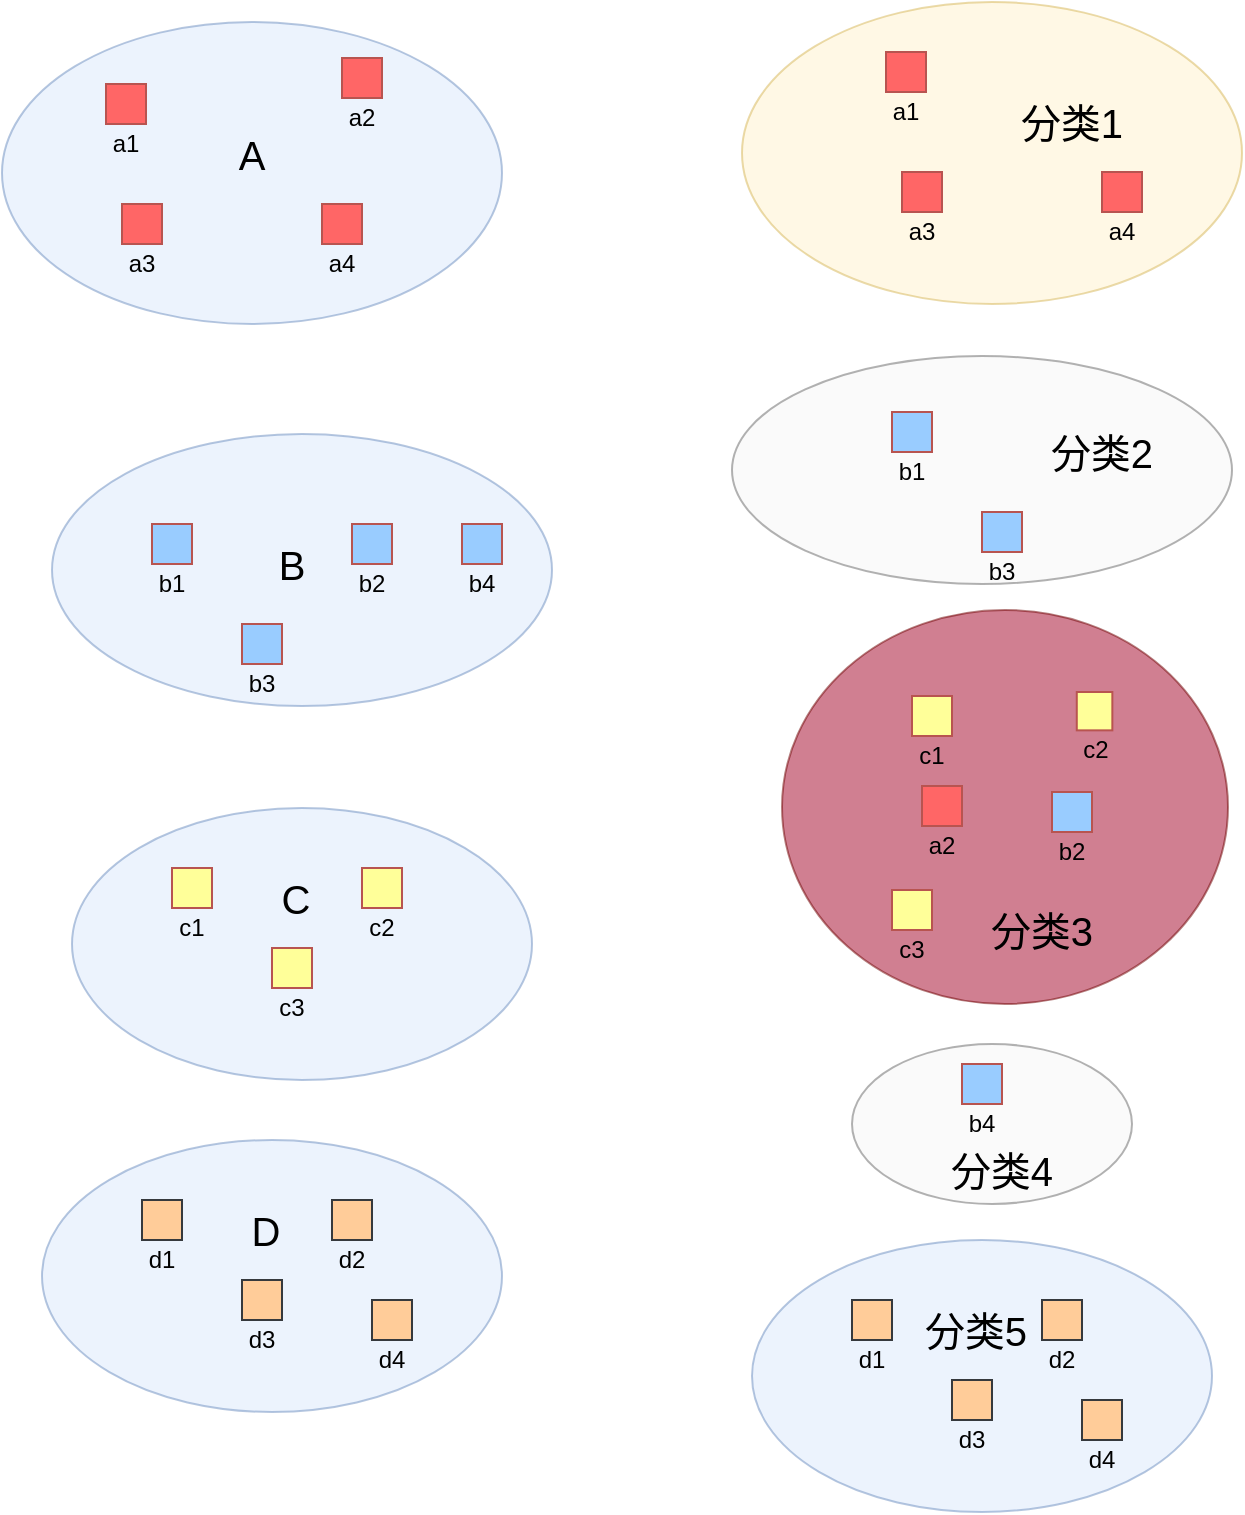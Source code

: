 <mxfile version="10.6.0" type="github"><diagram name="Page-1" id="5987fedf-629e-85c4-6858-42fee31821dd"><mxGraphModel dx="1695" dy="945" grid="0" gridSize="10" guides="1" tooltips="1" connect="1" arrows="1" fold="1" page="1" pageScale="1.5" pageWidth="1169" pageHeight="826" background="#ffffff" math="0" shadow="0"><root><mxCell id="0" style=";html=1;"/><mxCell id="1" style=";html=1;" parent="0"/><mxCell id="Mi-ElgnDOv3xHTmo8631-163" value="" style="ellipse;whiteSpace=wrap;html=1;rounded=0;shadow=0;strokeWidth=1;fillColor=#f5f5f5;fontSize=24;align=right;strokeColor=#666666;opacity=50;fontColor=#333333;" vertex="1" parent="1"><mxGeometry x="765" y="830" width="140" height="80" as="geometry"/></mxCell><mxCell id="Mi-ElgnDOv3xHTmo8631-83" value="" style="ellipse;whiteSpace=wrap;html=1;rounded=0;shadow=0;strokeWidth=1;fillColor=#a20025;fontSize=24;align=right;strokeColor=#6F0000;opacity=50;fontColor=#ffffff;" vertex="1" parent="1"><mxGeometry x="730" y="613" width="223" height="197" as="geometry"/></mxCell><mxCell id="Mi-ElgnDOv3xHTmo8631-90" value="" style="group" vertex="1" connectable="0" parent="1"><mxGeometry x="790" y="701" width="40" height="40" as="geometry"/></mxCell><mxCell id="Mi-ElgnDOv3xHTmo8631-91" value="" style="whiteSpace=wrap;html=1;rounded=0;shadow=0;strokeWidth=1;fillColor=#FF6666;fontSize=24;align=right;strokeColor=#b85450;" vertex="1" parent="Mi-ElgnDOv3xHTmo8631-90"><mxGeometry x="10" width="20" height="20" as="geometry"/></mxCell><mxCell id="Mi-ElgnDOv3xHTmo8631-92" value="a2" style="text;html=1;strokeColor=none;fillColor=none;align=center;verticalAlign=middle;whiteSpace=wrap;rounded=0;" vertex="1" parent="Mi-ElgnDOv3xHTmo8631-90"><mxGeometry y="20" width="40" height="20" as="geometry"/></mxCell><mxCell id="Mi-ElgnDOv3xHTmo8631-80" value="" style="ellipse;whiteSpace=wrap;html=1;rounded=0;shadow=0;strokeWidth=1;fillColor=#dae8fc;fontSize=24;align=right;strokeColor=#6c8ebf;opacity=50;" vertex="1" parent="1"><mxGeometry x="375" y="712" width="230" height="136" as="geometry"/></mxCell><mxCell id="Mi-ElgnDOv3xHTmo8631-42" value="" style="ellipse;whiteSpace=wrap;html=1;rounded=0;shadow=0;strokeWidth=1;fillColor=#dae8fc;fontSize=24;align=right;strokeColor=#6c8ebf;opacity=50;" vertex="1" parent="1"><mxGeometry x="365" y="525" width="250" height="136" as="geometry"/></mxCell><mxCell id="Mi-ElgnDOv3xHTmo8631-103" value="" style="group" vertex="1" connectable="0" parent="1"><mxGeometry x="855" y="704" width="40" height="40" as="geometry"/></mxCell><mxCell id="Mi-ElgnDOv3xHTmo8631-104" value="" style="group" vertex="1" connectable="0" parent="Mi-ElgnDOv3xHTmo8631-103"><mxGeometry width="40" height="40" as="geometry"/></mxCell><mxCell id="Mi-ElgnDOv3xHTmo8631-105" value="" style="whiteSpace=wrap;html=1;rounded=0;shadow=0;strokeWidth=1;fillColor=#99CCFF;fontSize=24;align=right;strokeColor=#b85450;" vertex="1" parent="Mi-ElgnDOv3xHTmo8631-104"><mxGeometry x="10" width="20" height="20" as="geometry"/></mxCell><mxCell id="Mi-ElgnDOv3xHTmo8631-106" value="b2" style="text;html=1;strokeColor=none;fillColor=none;align=center;verticalAlign=middle;whiteSpace=wrap;rounded=0;" vertex="1" parent="Mi-ElgnDOv3xHTmo8631-104"><mxGeometry y="20" width="40" height="20" as="geometry"/></mxCell><mxCell id="2a5a01dd2e413fbf-1" value="" style="ellipse;whiteSpace=wrap;html=1;rounded=0;shadow=0;strokeWidth=1;fillColor=#dae8fc;fontSize=24;align=right;strokeColor=#6c8ebf;opacity=50;" parent="1" vertex="1"><mxGeometry x="340" y="319" width="250" height="151" as="geometry"/></mxCell><mxCell id="2a5a01dd2e413fbf-47" value="A" style="text;html=1;strokeColor=none;fillColor=none;align=center;verticalAlign=middle;whiteSpace=wrap;rounded=0;shadow=0;fontSize=20;" parent="1" vertex="1"><mxGeometry x="425" y="370" width="80" height="30" as="geometry"/></mxCell><mxCell id="Mi-ElgnDOv3xHTmo8631-5" value="" style="group" vertex="1" connectable="0" parent="1"><mxGeometry x="382" y="350" width="40" height="40" as="geometry"/></mxCell><mxCell id="2a5a01dd2e413fbf-12" value="" style="whiteSpace=wrap;html=1;rounded=0;shadow=0;strokeWidth=1;fillColor=#FF6666;fontSize=24;align=right;strokeColor=#b85450;" parent="Mi-ElgnDOv3xHTmo8631-5" vertex="1"><mxGeometry x="10" width="20" height="20" as="geometry"/></mxCell><mxCell id="Mi-ElgnDOv3xHTmo8631-3" value="a1" style="text;html=1;strokeColor=none;fillColor=none;align=center;verticalAlign=middle;whiteSpace=wrap;rounded=0;" vertex="1" parent="Mi-ElgnDOv3xHTmo8631-5"><mxGeometry y="20" width="40" height="20" as="geometry"/></mxCell><mxCell id="Mi-ElgnDOv3xHTmo8631-111" value="" style="group" vertex="1" connectable="0" parent="1"><mxGeometry x="785" y="656" width="40" height="40" as="geometry"/></mxCell><mxCell id="Mi-ElgnDOv3xHTmo8631-112" value="" style="group" vertex="1" connectable="0" parent="Mi-ElgnDOv3xHTmo8631-111"><mxGeometry width="40" height="40" as="geometry"/></mxCell><mxCell id="Mi-ElgnDOv3xHTmo8631-113" value="" style="group" vertex="1" connectable="0" parent="Mi-ElgnDOv3xHTmo8631-112"><mxGeometry width="40" height="40" as="geometry"/></mxCell><mxCell id="Mi-ElgnDOv3xHTmo8631-114" value="" style="whiteSpace=wrap;html=1;rounded=0;shadow=0;strokeWidth=1;fillColor=#FFFF99;fontSize=24;align=right;strokeColor=#b85450;" vertex="1" parent="Mi-ElgnDOv3xHTmo8631-113"><mxGeometry x="10" width="20" height="20" as="geometry"/></mxCell><mxCell id="Mi-ElgnDOv3xHTmo8631-115" value="c1" style="text;html=1;strokeColor=none;fillColor=none;align=center;verticalAlign=middle;whiteSpace=wrap;rounded=0;" vertex="1" parent="Mi-ElgnDOv3xHTmo8631-113"><mxGeometry y="20" width="40" height="20" as="geometry"/></mxCell><mxCell id="Mi-ElgnDOv3xHTmo8631-6" value="" style="group" vertex="1" connectable="0" parent="1"><mxGeometry x="500" y="337" width="40" height="40" as="geometry"/></mxCell><mxCell id="Mi-ElgnDOv3xHTmo8631-7" value="" style="whiteSpace=wrap;html=1;rounded=0;shadow=0;strokeWidth=1;fillColor=#FF6666;fontSize=24;align=right;strokeColor=#b85450;" vertex="1" parent="Mi-ElgnDOv3xHTmo8631-6"><mxGeometry x="10" width="20" height="20" as="geometry"/></mxCell><mxCell id="Mi-ElgnDOv3xHTmo8631-8" value="a2" style="text;html=1;strokeColor=none;fillColor=none;align=center;verticalAlign=middle;whiteSpace=wrap;rounded=0;" vertex="1" parent="Mi-ElgnDOv3xHTmo8631-6"><mxGeometry y="20" width="40" height="20" as="geometry"/></mxCell><mxCell id="Mi-ElgnDOv3xHTmo8631-9" value="" style="group" vertex="1" connectable="0" parent="1"><mxGeometry x="390" y="410" width="40" height="40" as="geometry"/></mxCell><mxCell id="Mi-ElgnDOv3xHTmo8631-10" value="" style="whiteSpace=wrap;html=1;rounded=0;shadow=0;strokeWidth=1;fillColor=#FF6666;fontSize=24;align=right;strokeColor=#b85450;" vertex="1" parent="Mi-ElgnDOv3xHTmo8631-9"><mxGeometry x="10" width="20" height="20" as="geometry"/></mxCell><mxCell id="Mi-ElgnDOv3xHTmo8631-11" value="a3" style="text;html=1;strokeColor=none;fillColor=none;align=center;verticalAlign=middle;whiteSpace=wrap;rounded=0;" vertex="1" parent="Mi-ElgnDOv3xHTmo8631-9"><mxGeometry y="20" width="40" height="20" as="geometry"/></mxCell><mxCell id="Mi-ElgnDOv3xHTmo8631-12" value="" style="group" vertex="1" connectable="0" parent="1"><mxGeometry x="490" y="410" width="40" height="40" as="geometry"/></mxCell><mxCell id="Mi-ElgnDOv3xHTmo8631-13" value="" style="whiteSpace=wrap;html=1;rounded=0;shadow=0;strokeWidth=1;fillColor=#FF6666;fontSize=24;align=right;strokeColor=#b85450;" vertex="1" parent="Mi-ElgnDOv3xHTmo8631-12"><mxGeometry x="10" width="20" height="20" as="geometry"/></mxCell><mxCell id="Mi-ElgnDOv3xHTmo8631-14" value="a4" style="text;html=1;strokeColor=none;fillColor=none;align=center;verticalAlign=middle;whiteSpace=wrap;rounded=0;" vertex="1" parent="1"><mxGeometry x="490" y="430" width="40" height="20" as="geometry"/></mxCell><mxCell id="Mi-ElgnDOv3xHTmo8631-41" value="" style="group" vertex="1" connectable="0" parent="1"><mxGeometry x="405" y="570" width="40" height="40" as="geometry"/></mxCell><mxCell id="Mi-ElgnDOv3xHTmo8631-38" value="" style="group" vertex="1" connectable="0" parent="Mi-ElgnDOv3xHTmo8631-41"><mxGeometry width="40" height="40" as="geometry"/></mxCell><mxCell id="Mi-ElgnDOv3xHTmo8631-39" value="" style="whiteSpace=wrap;html=1;rounded=0;shadow=0;strokeWidth=1;fillColor=#99CCFF;fontSize=24;align=right;strokeColor=#b85450;" vertex="1" parent="Mi-ElgnDOv3xHTmo8631-38"><mxGeometry x="10" width="20" height="20" as="geometry"/></mxCell><mxCell id="Mi-ElgnDOv3xHTmo8631-40" value="b1" style="text;html=1;strokeColor=none;fillColor=none;align=center;verticalAlign=middle;whiteSpace=wrap;rounded=0;" vertex="1" parent="Mi-ElgnDOv3xHTmo8631-38"><mxGeometry y="20" width="40" height="20" as="geometry"/></mxCell><mxCell id="Mi-ElgnDOv3xHTmo8631-43" value="" style="group" vertex="1" connectable="0" parent="1"><mxGeometry x="505" y="570" width="40" height="40" as="geometry"/></mxCell><mxCell id="Mi-ElgnDOv3xHTmo8631-44" value="" style="group" vertex="1" connectable="0" parent="Mi-ElgnDOv3xHTmo8631-43"><mxGeometry width="40" height="40" as="geometry"/></mxCell><mxCell id="Mi-ElgnDOv3xHTmo8631-45" value="" style="whiteSpace=wrap;html=1;rounded=0;shadow=0;strokeWidth=1;fillColor=#99CCFF;fontSize=24;align=right;strokeColor=#b85450;" vertex="1" parent="Mi-ElgnDOv3xHTmo8631-44"><mxGeometry x="10" width="20" height="20" as="geometry"/></mxCell><mxCell id="Mi-ElgnDOv3xHTmo8631-46" value="b2" style="text;html=1;strokeColor=none;fillColor=none;align=center;verticalAlign=middle;whiteSpace=wrap;rounded=0;" vertex="1" parent="Mi-ElgnDOv3xHTmo8631-44"><mxGeometry y="20" width="40" height="20" as="geometry"/></mxCell><mxCell id="Mi-ElgnDOv3xHTmo8631-47" value="" style="group" vertex="1" connectable="0" parent="1"><mxGeometry x="450" y="620" width="40" height="40" as="geometry"/></mxCell><mxCell id="Mi-ElgnDOv3xHTmo8631-48" value="" style="group" vertex="1" connectable="0" parent="Mi-ElgnDOv3xHTmo8631-47"><mxGeometry width="40" height="40" as="geometry"/></mxCell><mxCell id="Mi-ElgnDOv3xHTmo8631-49" value="" style="whiteSpace=wrap;html=1;rounded=0;shadow=0;strokeWidth=1;fillColor=#99CCFF;fontSize=24;align=right;strokeColor=#b85450;" vertex="1" parent="Mi-ElgnDOv3xHTmo8631-48"><mxGeometry x="10" width="20" height="20" as="geometry"/></mxCell><mxCell id="Mi-ElgnDOv3xHTmo8631-50" value="b3" style="text;html=1;strokeColor=none;fillColor=none;align=center;verticalAlign=middle;whiteSpace=wrap;rounded=0;" vertex="1" parent="Mi-ElgnDOv3xHTmo8631-48"><mxGeometry y="20" width="40" height="20" as="geometry"/></mxCell><mxCell id="Mi-ElgnDOv3xHTmo8631-59" value="" style="group" vertex="1" connectable="0" parent="1"><mxGeometry x="415" y="742" width="40" height="40" as="geometry"/></mxCell><mxCell id="Mi-ElgnDOv3xHTmo8631-55" value="" style="group" vertex="1" connectable="0" parent="Mi-ElgnDOv3xHTmo8631-59"><mxGeometry width="40" height="40" as="geometry"/></mxCell><mxCell id="Mi-ElgnDOv3xHTmo8631-56" value="" style="group" vertex="1" connectable="0" parent="Mi-ElgnDOv3xHTmo8631-55"><mxGeometry width="40" height="40" as="geometry"/></mxCell><mxCell id="Mi-ElgnDOv3xHTmo8631-57" value="" style="whiteSpace=wrap;html=1;rounded=0;shadow=0;strokeWidth=1;fillColor=#FFFF99;fontSize=24;align=right;strokeColor=#b85450;" vertex="1" parent="Mi-ElgnDOv3xHTmo8631-56"><mxGeometry x="10" width="20" height="20" as="geometry"/></mxCell><mxCell id="Mi-ElgnDOv3xHTmo8631-58" value="c1" style="text;html=1;strokeColor=none;fillColor=none;align=center;verticalAlign=middle;whiteSpace=wrap;rounded=0;" vertex="1" parent="Mi-ElgnDOv3xHTmo8631-56"><mxGeometry y="20" width="40" height="20" as="geometry"/></mxCell><mxCell id="Mi-ElgnDOv3xHTmo8631-117" value="" style="group" vertex="1" connectable="0" parent="1"><mxGeometry x="872.5" y="614" width="80" height="164" as="geometry"/></mxCell><mxCell id="Mi-ElgnDOv3xHTmo8631-118" value="" style="group" vertex="1" connectable="0" parent="Mi-ElgnDOv3xHTmo8631-117"><mxGeometry x="-4" width="80" height="164" as="geometry"/></mxCell><mxCell id="Mi-ElgnDOv3xHTmo8631-119" value="" style="whiteSpace=wrap;html=1;rounded=0;shadow=0;strokeWidth=1;fillColor=#FFFF99;fontSize=24;align=right;strokeColor=#b85450;" vertex="1" parent="Mi-ElgnDOv3xHTmo8631-118"><mxGeometry x="8.889" y="40" width="17.778" height="19.181" as="geometry"/></mxCell><mxCell id="Mi-ElgnDOv3xHTmo8631-120" value="c2" style="text;html=1;strokeColor=none;fillColor=none;align=center;verticalAlign=middle;whiteSpace=wrap;rounded=0;" vertex="1" parent="Mi-ElgnDOv3xHTmo8631-118"><mxGeometry y="59.181" width="35.556" height="19.181" as="geometry"/></mxCell><mxCell id="Mi-ElgnDOv3xHTmo8631-70" value="" style="group" vertex="1" connectable="0" parent="1"><mxGeometry x="510" y="742" width="40" height="40" as="geometry"/></mxCell><mxCell id="Mi-ElgnDOv3xHTmo8631-71" value="" style="group" vertex="1" connectable="0" parent="Mi-ElgnDOv3xHTmo8631-70"><mxGeometry width="40" height="40" as="geometry"/></mxCell><mxCell id="Mi-ElgnDOv3xHTmo8631-72" value="" style="group" vertex="1" connectable="0" parent="Mi-ElgnDOv3xHTmo8631-71"><mxGeometry width="40" height="40" as="geometry"/></mxCell><mxCell id="Mi-ElgnDOv3xHTmo8631-73" value="" style="whiteSpace=wrap;html=1;rounded=0;shadow=0;strokeWidth=1;fillColor=#FFFF99;fontSize=24;align=right;strokeColor=#b85450;" vertex="1" parent="Mi-ElgnDOv3xHTmo8631-72"><mxGeometry x="10" width="20" height="20" as="geometry"/></mxCell><mxCell id="Mi-ElgnDOv3xHTmo8631-74" value="c2" style="text;html=1;strokeColor=none;fillColor=none;align=center;verticalAlign=middle;whiteSpace=wrap;rounded=0;" vertex="1" parent="Mi-ElgnDOv3xHTmo8631-72"><mxGeometry y="20" width="40" height="20" as="geometry"/></mxCell><mxCell id="Mi-ElgnDOv3xHTmo8631-75" value="" style="group" vertex="1" connectable="0" parent="1"><mxGeometry x="465" y="782" width="40" height="40" as="geometry"/></mxCell><mxCell id="Mi-ElgnDOv3xHTmo8631-76" value="" style="group" vertex="1" connectable="0" parent="Mi-ElgnDOv3xHTmo8631-75"><mxGeometry width="40" height="40" as="geometry"/></mxCell><mxCell id="Mi-ElgnDOv3xHTmo8631-77" value="" style="group" vertex="1" connectable="0" parent="Mi-ElgnDOv3xHTmo8631-76"><mxGeometry width="40" height="40" as="geometry"/></mxCell><mxCell id="Mi-ElgnDOv3xHTmo8631-78" value="" style="whiteSpace=wrap;html=1;rounded=0;shadow=0;strokeWidth=1;fillColor=#FFFF99;fontSize=24;align=right;strokeColor=#b85450;" vertex="1" parent="Mi-ElgnDOv3xHTmo8631-77"><mxGeometry x="10" width="20" height="20" as="geometry"/></mxCell><mxCell id="Mi-ElgnDOv3xHTmo8631-79" value="c3" style="text;html=1;strokeColor=none;fillColor=none;align=center;verticalAlign=middle;whiteSpace=wrap;rounded=0;" vertex="1" parent="Mi-ElgnDOv3xHTmo8631-77"><mxGeometry y="20" width="40" height="20" as="geometry"/></mxCell><mxCell id="Mi-ElgnDOv3xHTmo8631-81" value="B" style="text;html=1;strokeColor=none;fillColor=none;align=center;verticalAlign=middle;whiteSpace=wrap;rounded=0;shadow=0;fontSize=20;" vertex="1" parent="1"><mxGeometry x="445" y="575" width="80" height="30" as="geometry"/></mxCell><mxCell id="Mi-ElgnDOv3xHTmo8631-82" value="C" style="text;html=1;strokeColor=none;fillColor=none;align=center;verticalAlign=middle;whiteSpace=wrap;rounded=0;shadow=0;fontSize=20;" vertex="1" parent="1"><mxGeometry x="447" y="742" width="80" height="30" as="geometry"/></mxCell><mxCell id="Mi-ElgnDOv3xHTmo8631-84" value="" style="ellipse;whiteSpace=wrap;html=1;rounded=0;shadow=0;strokeWidth=1;fillColor=#f5f5f5;fontSize=24;align=right;strokeColor=#666666;opacity=50;fontColor=#333333;" vertex="1" parent="1"><mxGeometry x="705" y="486" width="250" height="114" as="geometry"/></mxCell><mxCell id="Mi-ElgnDOv3xHTmo8631-85" value="" style="ellipse;whiteSpace=wrap;html=1;rounded=0;shadow=0;strokeWidth=1;fillColor=#fff2cc;fontSize=24;align=right;strokeColor=#d6b656;opacity=50;" vertex="1" parent="1"><mxGeometry x="710" y="309" width="250" height="151" as="geometry"/></mxCell><mxCell id="Mi-ElgnDOv3xHTmo8631-86" value="分类1" style="text;html=1;strokeColor=none;fillColor=none;align=center;verticalAlign=middle;whiteSpace=wrap;rounded=0;shadow=0;fontSize=20;" vertex="1" parent="1"><mxGeometry x="835" y="354" width="80" height="30" as="geometry"/></mxCell><mxCell id="Mi-ElgnDOv3xHTmo8631-87" value="" style="group" vertex="1" connectable="0" parent="1"><mxGeometry x="772" y="334" width="40" height="40" as="geometry"/></mxCell><mxCell id="Mi-ElgnDOv3xHTmo8631-88" value="" style="whiteSpace=wrap;html=1;rounded=0;shadow=0;strokeWidth=1;fillColor=#FF6666;fontSize=24;align=right;strokeColor=#b85450;" vertex="1" parent="Mi-ElgnDOv3xHTmo8631-87"><mxGeometry x="10" width="20" height="20" as="geometry"/></mxCell><mxCell id="Mi-ElgnDOv3xHTmo8631-89" value="a1" style="text;html=1;strokeColor=none;fillColor=none;align=center;verticalAlign=middle;whiteSpace=wrap;rounded=0;" vertex="1" parent="Mi-ElgnDOv3xHTmo8631-87"><mxGeometry y="20" width="40" height="20" as="geometry"/></mxCell><mxCell id="Mi-ElgnDOv3xHTmo8631-93" value="" style="group" vertex="1" connectable="0" parent="1"><mxGeometry x="780" y="394" width="40" height="40" as="geometry"/></mxCell><mxCell id="Mi-ElgnDOv3xHTmo8631-94" value="" style="whiteSpace=wrap;html=1;rounded=0;shadow=0;strokeWidth=1;fillColor=#FF6666;fontSize=24;align=right;strokeColor=#b85450;" vertex="1" parent="Mi-ElgnDOv3xHTmo8631-93"><mxGeometry x="10" width="20" height="20" as="geometry"/></mxCell><mxCell id="Mi-ElgnDOv3xHTmo8631-95" value="a3" style="text;html=1;strokeColor=none;fillColor=none;align=center;verticalAlign=middle;whiteSpace=wrap;rounded=0;" vertex="1" parent="Mi-ElgnDOv3xHTmo8631-93"><mxGeometry y="20" width="40" height="20" as="geometry"/></mxCell><mxCell id="Mi-ElgnDOv3xHTmo8631-96" value="" style="group" vertex="1" connectable="0" parent="1"><mxGeometry x="880" y="394" width="40" height="40" as="geometry"/></mxCell><mxCell id="Mi-ElgnDOv3xHTmo8631-97" value="" style="whiteSpace=wrap;html=1;rounded=0;shadow=0;strokeWidth=1;fillColor=#FF6666;fontSize=24;align=right;strokeColor=#b85450;" vertex="1" parent="Mi-ElgnDOv3xHTmo8631-96"><mxGeometry x="10" width="20" height="20" as="geometry"/></mxCell><mxCell id="Mi-ElgnDOv3xHTmo8631-98" value="a4" style="text;html=1;strokeColor=none;fillColor=none;align=center;verticalAlign=middle;whiteSpace=wrap;rounded=0;" vertex="1" parent="1"><mxGeometry x="880" y="414" width="40" height="20" as="geometry"/></mxCell><mxCell id="Mi-ElgnDOv3xHTmo8631-99" value="" style="group" vertex="1" connectable="0" parent="1"><mxGeometry x="775" y="514" width="40" height="40" as="geometry"/></mxCell><mxCell id="Mi-ElgnDOv3xHTmo8631-100" value="" style="group" vertex="1" connectable="0" parent="Mi-ElgnDOv3xHTmo8631-99"><mxGeometry width="40" height="40" as="geometry"/></mxCell><mxCell id="Mi-ElgnDOv3xHTmo8631-101" value="" style="whiteSpace=wrap;html=1;rounded=0;shadow=0;strokeWidth=1;fillColor=#99CCFF;fontSize=24;align=right;strokeColor=#b85450;" vertex="1" parent="Mi-ElgnDOv3xHTmo8631-100"><mxGeometry x="10" width="20" height="20" as="geometry"/></mxCell><mxCell id="Mi-ElgnDOv3xHTmo8631-102" value="b1" style="text;html=1;strokeColor=none;fillColor=none;align=center;verticalAlign=middle;whiteSpace=wrap;rounded=0;" vertex="1" parent="Mi-ElgnDOv3xHTmo8631-100"><mxGeometry y="20" width="40" height="20" as="geometry"/></mxCell><mxCell id="Mi-ElgnDOv3xHTmo8631-107" value="" style="group" vertex="1" connectable="0" parent="1"><mxGeometry x="820" y="564" width="40" height="40" as="geometry"/></mxCell><mxCell id="Mi-ElgnDOv3xHTmo8631-108" value="" style="group" vertex="1" connectable="0" parent="Mi-ElgnDOv3xHTmo8631-107"><mxGeometry width="40" height="40" as="geometry"/></mxCell><mxCell id="Mi-ElgnDOv3xHTmo8631-109" value="" style="whiteSpace=wrap;html=1;rounded=0;shadow=0;strokeWidth=1;fillColor=#99CCFF;fontSize=24;align=right;strokeColor=#b85450;" vertex="1" parent="Mi-ElgnDOv3xHTmo8631-108"><mxGeometry x="10" width="20" height="20" as="geometry"/></mxCell><mxCell id="Mi-ElgnDOv3xHTmo8631-110" value="b3" style="text;html=1;strokeColor=none;fillColor=none;align=center;verticalAlign=middle;whiteSpace=wrap;rounded=0;" vertex="1" parent="Mi-ElgnDOv3xHTmo8631-108"><mxGeometry y="20" width="40" height="20" as="geometry"/></mxCell><mxCell id="Mi-ElgnDOv3xHTmo8631-126" value="分类2" style="text;html=1;strokeColor=none;fillColor=none;align=center;verticalAlign=middle;whiteSpace=wrap;rounded=0;shadow=0;fontSize=20;" vertex="1" parent="1"><mxGeometry x="850" y="519" width="80" height="30" as="geometry"/></mxCell><mxCell id="Mi-ElgnDOv3xHTmo8631-127" value="分类3" style="text;html=1;strokeColor=none;fillColor=none;align=center;verticalAlign=middle;whiteSpace=wrap;rounded=0;shadow=0;fontSize=20;" vertex="1" parent="1"><mxGeometry x="820" y="758" width="80" height="30" as="geometry"/></mxCell><mxCell id="Mi-ElgnDOv3xHTmo8631-149" value="" style="group" vertex="1" connectable="0" parent="1"><mxGeometry x="775" y="753" width="40" height="40" as="geometry"/></mxCell><mxCell id="Mi-ElgnDOv3xHTmo8631-148" value="" style="group" vertex="1" connectable="0" parent="Mi-ElgnDOv3xHTmo8631-149"><mxGeometry width="40" height="40" as="geometry"/></mxCell><mxCell id="Mi-ElgnDOv3xHTmo8631-121" value="" style="group" vertex="1" connectable="0" parent="Mi-ElgnDOv3xHTmo8631-148"><mxGeometry width="40" height="40" as="geometry"/></mxCell><mxCell id="Mi-ElgnDOv3xHTmo8631-122" value="" style="group" vertex="1" connectable="0" parent="Mi-ElgnDOv3xHTmo8631-121"><mxGeometry width="40" height="40" as="geometry"/></mxCell><mxCell id="Mi-ElgnDOv3xHTmo8631-123" value="" style="group" vertex="1" connectable="0" parent="Mi-ElgnDOv3xHTmo8631-122"><mxGeometry width="40" height="40" as="geometry"/></mxCell><mxCell id="Mi-ElgnDOv3xHTmo8631-124" value="" style="whiteSpace=wrap;html=1;rounded=0;shadow=0;strokeWidth=1;fillColor=#FFFF99;fontSize=24;align=right;strokeColor=#b85450;" vertex="1" parent="Mi-ElgnDOv3xHTmo8631-123"><mxGeometry x="10" width="20" height="20" as="geometry"/></mxCell><mxCell id="Mi-ElgnDOv3xHTmo8631-125" value="c3" style="text;html=1;strokeColor=none;fillColor=none;align=center;verticalAlign=middle;whiteSpace=wrap;rounded=0;" vertex="1" parent="Mi-ElgnDOv3xHTmo8631-123"><mxGeometry y="20" width="40" height="20" as="geometry"/></mxCell><mxCell id="Mi-ElgnDOv3xHTmo8631-155" value="" style="group" vertex="1" connectable="0" parent="1"><mxGeometry x="560" y="570" width="40" height="40" as="geometry"/></mxCell><mxCell id="Mi-ElgnDOv3xHTmo8631-156" value="" style="group" vertex="1" connectable="0" parent="Mi-ElgnDOv3xHTmo8631-155"><mxGeometry width="40" height="40" as="geometry"/></mxCell><mxCell id="Mi-ElgnDOv3xHTmo8631-157" value="" style="whiteSpace=wrap;html=1;rounded=0;shadow=0;strokeWidth=1;fillColor=#99CCFF;fontSize=24;align=right;strokeColor=#b85450;" vertex="1" parent="Mi-ElgnDOv3xHTmo8631-156"><mxGeometry x="10" width="20" height="20" as="geometry"/></mxCell><mxCell id="Mi-ElgnDOv3xHTmo8631-158" value="b4" style="text;html=1;strokeColor=none;fillColor=none;align=center;verticalAlign=middle;whiteSpace=wrap;rounded=0;" vertex="1" parent="Mi-ElgnDOv3xHTmo8631-156"><mxGeometry y="20" width="40" height="20" as="geometry"/></mxCell><mxCell id="Mi-ElgnDOv3xHTmo8631-159" value="" style="group" vertex="1" connectable="0" parent="1"><mxGeometry x="810" y="840" width="40" height="40" as="geometry"/></mxCell><mxCell id="Mi-ElgnDOv3xHTmo8631-160" value="" style="group" vertex="1" connectable="0" parent="Mi-ElgnDOv3xHTmo8631-159"><mxGeometry width="40" height="40" as="geometry"/></mxCell><mxCell id="Mi-ElgnDOv3xHTmo8631-161" value="" style="whiteSpace=wrap;html=1;rounded=0;shadow=0;strokeWidth=1;fillColor=#99CCFF;fontSize=24;align=right;strokeColor=#b85450;" vertex="1" parent="Mi-ElgnDOv3xHTmo8631-160"><mxGeometry x="10" width="20" height="20" as="geometry"/></mxCell><mxCell id="Mi-ElgnDOv3xHTmo8631-162" value="b4" style="text;html=1;strokeColor=none;fillColor=none;align=center;verticalAlign=middle;whiteSpace=wrap;rounded=0;" vertex="1" parent="Mi-ElgnDOv3xHTmo8631-160"><mxGeometry y="20" width="40" height="20" as="geometry"/></mxCell><mxCell id="Mi-ElgnDOv3xHTmo8631-164" value="分类4" style="text;html=1;strokeColor=none;fillColor=none;align=center;verticalAlign=middle;whiteSpace=wrap;rounded=0;shadow=0;fontSize=20;" vertex="1" parent="1"><mxGeometry x="800" y="878" width="80" height="30" as="geometry"/></mxCell><mxCell id="Mi-ElgnDOv3xHTmo8631-165" value="" style="ellipse;whiteSpace=wrap;html=1;rounded=0;shadow=0;strokeWidth=1;fillColor=#dae8fc;fontSize=24;align=right;strokeColor=#6c8ebf;opacity=50;" vertex="1" parent="1"><mxGeometry x="360" y="878" width="230" height="136" as="geometry"/></mxCell><mxCell id="Mi-ElgnDOv3xHTmo8631-166" value="" style="group" vertex="1" connectable="0" parent="1"><mxGeometry x="400" y="908" width="40" height="40" as="geometry"/></mxCell><mxCell id="Mi-ElgnDOv3xHTmo8631-167" value="" style="group" vertex="1" connectable="0" parent="Mi-ElgnDOv3xHTmo8631-166"><mxGeometry width="40" height="40" as="geometry"/></mxCell><mxCell id="Mi-ElgnDOv3xHTmo8631-168" value="" style="group" vertex="1" connectable="0" parent="Mi-ElgnDOv3xHTmo8631-167"><mxGeometry width="40" height="40" as="geometry"/></mxCell><mxCell id="Mi-ElgnDOv3xHTmo8631-169" value="" style="whiteSpace=wrap;html=1;rounded=0;shadow=0;strokeWidth=1;fillColor=#ffcc99;fontSize=24;align=right;strokeColor=#36393d;" vertex="1" parent="Mi-ElgnDOv3xHTmo8631-168"><mxGeometry x="10" width="20" height="20" as="geometry"/></mxCell><mxCell id="Mi-ElgnDOv3xHTmo8631-170" value="d1" style="text;html=1;strokeColor=none;fillColor=none;align=center;verticalAlign=middle;whiteSpace=wrap;rounded=0;" vertex="1" parent="Mi-ElgnDOv3xHTmo8631-168"><mxGeometry y="20" width="40" height="20" as="geometry"/></mxCell><mxCell id="Mi-ElgnDOv3xHTmo8631-171" value="" style="group" vertex="1" connectable="0" parent="1"><mxGeometry x="495" y="908" width="40" height="40" as="geometry"/></mxCell><mxCell id="Mi-ElgnDOv3xHTmo8631-172" value="" style="group" vertex="1" connectable="0" parent="Mi-ElgnDOv3xHTmo8631-171"><mxGeometry width="40" height="40" as="geometry"/></mxCell><mxCell id="Mi-ElgnDOv3xHTmo8631-173" value="" style="group" vertex="1" connectable="0" parent="Mi-ElgnDOv3xHTmo8631-172"><mxGeometry width="40" height="40" as="geometry"/></mxCell><mxCell id="Mi-ElgnDOv3xHTmo8631-174" value="" style="whiteSpace=wrap;html=1;rounded=0;shadow=0;strokeWidth=1;fillColor=#ffcc99;fontSize=24;align=right;strokeColor=#36393d;" vertex="1" parent="Mi-ElgnDOv3xHTmo8631-173"><mxGeometry x="10" width="20" height="20" as="geometry"/></mxCell><mxCell id="Mi-ElgnDOv3xHTmo8631-175" value="d2" style="text;html=1;strokeColor=none;fillColor=none;align=center;verticalAlign=middle;whiteSpace=wrap;rounded=0;" vertex="1" parent="Mi-ElgnDOv3xHTmo8631-173"><mxGeometry y="20" width="40" height="20" as="geometry"/></mxCell><mxCell id="Mi-ElgnDOv3xHTmo8631-176" value="" style="group" vertex="1" connectable="0" parent="1"><mxGeometry x="450" y="948" width="40" height="40" as="geometry"/></mxCell><mxCell id="Mi-ElgnDOv3xHTmo8631-177" value="" style="group" vertex="1" connectable="0" parent="Mi-ElgnDOv3xHTmo8631-176"><mxGeometry width="40" height="40" as="geometry"/></mxCell><mxCell id="Mi-ElgnDOv3xHTmo8631-178" value="" style="group" vertex="1" connectable="0" parent="Mi-ElgnDOv3xHTmo8631-177"><mxGeometry width="40" height="40" as="geometry"/></mxCell><mxCell id="Mi-ElgnDOv3xHTmo8631-179" value="" style="whiteSpace=wrap;html=1;rounded=0;shadow=0;strokeWidth=1;fillColor=#ffcc99;fontSize=24;align=right;strokeColor=#36393d;" vertex="1" parent="Mi-ElgnDOv3xHTmo8631-178"><mxGeometry x="10" width="20" height="20" as="geometry"/></mxCell><mxCell id="Mi-ElgnDOv3xHTmo8631-180" value="d3" style="text;html=1;strokeColor=none;fillColor=none;align=center;verticalAlign=middle;whiteSpace=wrap;rounded=0;" vertex="1" parent="Mi-ElgnDOv3xHTmo8631-178"><mxGeometry y="20" width="40" height="20" as="geometry"/></mxCell><mxCell id="Mi-ElgnDOv3xHTmo8631-181" value="D" style="text;html=1;strokeColor=none;fillColor=none;align=center;verticalAlign=middle;whiteSpace=wrap;rounded=0;shadow=0;fontSize=20;" vertex="1" parent="1"><mxGeometry x="432" y="908" width="80" height="30" as="geometry"/></mxCell><mxCell id="Mi-ElgnDOv3xHTmo8631-182" value="" style="whiteSpace=wrap;html=1;rounded=0;shadow=0;strokeWidth=1;fillColor=#ffcc99;fontSize=24;align=right;strokeColor=#36393d;" vertex="1" parent="1"><mxGeometry x="525" y="958" width="20" height="20" as="geometry"/></mxCell><mxCell id="Mi-ElgnDOv3xHTmo8631-183" value="d4" style="text;html=1;strokeColor=none;fillColor=none;align=center;verticalAlign=middle;whiteSpace=wrap;rounded=0;" vertex="1" parent="1"><mxGeometry x="515" y="978" width="40" height="20" as="geometry"/></mxCell><mxCell id="Mi-ElgnDOv3xHTmo8631-203" value="" style="ellipse;whiteSpace=wrap;html=1;rounded=0;shadow=0;strokeWidth=1;fillColor=#dae8fc;fontSize=24;align=right;strokeColor=#6c8ebf;opacity=50;" vertex="1" parent="1"><mxGeometry x="715" y="928" width="230" height="136" as="geometry"/></mxCell><mxCell id="Mi-ElgnDOv3xHTmo8631-204" value="" style="group" vertex="1" connectable="0" parent="1"><mxGeometry x="755" y="958" width="40" height="40" as="geometry"/></mxCell><mxCell id="Mi-ElgnDOv3xHTmo8631-205" value="" style="group" vertex="1" connectable="0" parent="Mi-ElgnDOv3xHTmo8631-204"><mxGeometry width="40" height="40" as="geometry"/></mxCell><mxCell id="Mi-ElgnDOv3xHTmo8631-206" value="" style="group" vertex="1" connectable="0" parent="Mi-ElgnDOv3xHTmo8631-205"><mxGeometry width="40" height="40" as="geometry"/></mxCell><mxCell id="Mi-ElgnDOv3xHTmo8631-207" value="" style="whiteSpace=wrap;html=1;rounded=0;shadow=0;strokeWidth=1;fillColor=#ffcc99;fontSize=24;align=right;strokeColor=#36393d;" vertex="1" parent="Mi-ElgnDOv3xHTmo8631-206"><mxGeometry x="10" width="20" height="20" as="geometry"/></mxCell><mxCell id="Mi-ElgnDOv3xHTmo8631-208" value="d1" style="text;html=1;strokeColor=none;fillColor=none;align=center;verticalAlign=middle;whiteSpace=wrap;rounded=0;" vertex="1" parent="Mi-ElgnDOv3xHTmo8631-206"><mxGeometry y="20" width="40" height="20" as="geometry"/></mxCell><mxCell id="Mi-ElgnDOv3xHTmo8631-209" value="" style="group" vertex="1" connectable="0" parent="1"><mxGeometry x="850" y="958" width="40" height="40" as="geometry"/></mxCell><mxCell id="Mi-ElgnDOv3xHTmo8631-210" value="" style="group" vertex="1" connectable="0" parent="Mi-ElgnDOv3xHTmo8631-209"><mxGeometry width="40" height="40" as="geometry"/></mxCell><mxCell id="Mi-ElgnDOv3xHTmo8631-211" value="" style="group" vertex="1" connectable="0" parent="Mi-ElgnDOv3xHTmo8631-210"><mxGeometry width="40" height="40" as="geometry"/></mxCell><mxCell id="Mi-ElgnDOv3xHTmo8631-212" value="" style="whiteSpace=wrap;html=1;rounded=0;shadow=0;strokeWidth=1;fillColor=#ffcc99;fontSize=24;align=right;strokeColor=#36393d;" vertex="1" parent="Mi-ElgnDOv3xHTmo8631-211"><mxGeometry x="10" width="20" height="20" as="geometry"/></mxCell><mxCell id="Mi-ElgnDOv3xHTmo8631-213" value="d2" style="text;html=1;strokeColor=none;fillColor=none;align=center;verticalAlign=middle;whiteSpace=wrap;rounded=0;" vertex="1" parent="Mi-ElgnDOv3xHTmo8631-211"><mxGeometry y="20" width="40" height="20" as="geometry"/></mxCell><mxCell id="Mi-ElgnDOv3xHTmo8631-214" value="" style="group" vertex="1" connectable="0" parent="1"><mxGeometry x="805" y="998" width="40" height="40" as="geometry"/></mxCell><mxCell id="Mi-ElgnDOv3xHTmo8631-215" value="" style="group" vertex="1" connectable="0" parent="Mi-ElgnDOv3xHTmo8631-214"><mxGeometry width="40" height="40" as="geometry"/></mxCell><mxCell id="Mi-ElgnDOv3xHTmo8631-216" value="" style="group" vertex="1" connectable="0" parent="Mi-ElgnDOv3xHTmo8631-215"><mxGeometry width="40" height="40" as="geometry"/></mxCell><mxCell id="Mi-ElgnDOv3xHTmo8631-217" value="" style="whiteSpace=wrap;html=1;rounded=0;shadow=0;strokeWidth=1;fillColor=#ffcc99;fontSize=24;align=right;strokeColor=#36393d;" vertex="1" parent="Mi-ElgnDOv3xHTmo8631-216"><mxGeometry x="10" width="20" height="20" as="geometry"/></mxCell><mxCell id="Mi-ElgnDOv3xHTmo8631-218" value="d3" style="text;html=1;strokeColor=none;fillColor=none;align=center;verticalAlign=middle;whiteSpace=wrap;rounded=0;" vertex="1" parent="Mi-ElgnDOv3xHTmo8631-216"><mxGeometry y="20" width="40" height="20" as="geometry"/></mxCell><mxCell id="Mi-ElgnDOv3xHTmo8631-219" value="分类5" style="text;html=1;strokeColor=none;fillColor=none;align=center;verticalAlign=middle;whiteSpace=wrap;rounded=0;shadow=0;fontSize=20;" vertex="1" parent="1"><mxGeometry x="787" y="958" width="80" height="30" as="geometry"/></mxCell><mxCell id="Mi-ElgnDOv3xHTmo8631-220" value="" style="whiteSpace=wrap;html=1;rounded=0;shadow=0;strokeWidth=1;fillColor=#ffcc99;fontSize=24;align=right;strokeColor=#36393d;" vertex="1" parent="1"><mxGeometry x="880" y="1008" width="20" height="20" as="geometry"/></mxCell><mxCell id="Mi-ElgnDOv3xHTmo8631-221" value="d4" style="text;html=1;strokeColor=none;fillColor=none;align=center;verticalAlign=middle;whiteSpace=wrap;rounded=0;" vertex="1" parent="1"><mxGeometry x="870" y="1028" width="40" height="20" as="geometry"/></mxCell></root></mxGraphModel></diagram></mxfile>